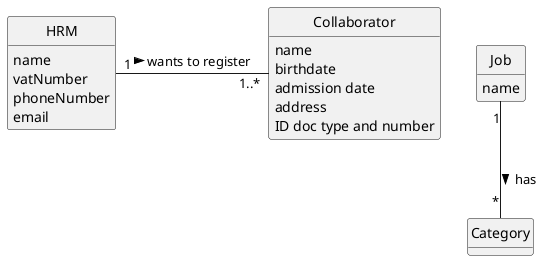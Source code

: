 @startuml
skinparam monochrome true
skinparam packageStyle rectangle
skinparam shadowing false

'left to right direction

skinparam classAttributeIconSize 0

hide circle
hide methods

'title Domain Model

'class Platform {
'  -description
'}

class HRM {
    name
    vatNumber
    phoneNumber
    email
}

class Job {
    name
}

class Collaborator {
    name
    birthdate
    admission date
    address
    contact info (mobile and email)
    ID doc type and number
}

'class User {
'    name
'    email
'    password
'}

'Platform "1" -- "*" HRM : has registered >
Job "1" -- "*" Category : has >
HRM "1" - "1..*" Collaborator : wants to register >
'Task "*" -- "1" Employee: created by >
'Employee "0..1" -- "1" User: acts as >
@enduml